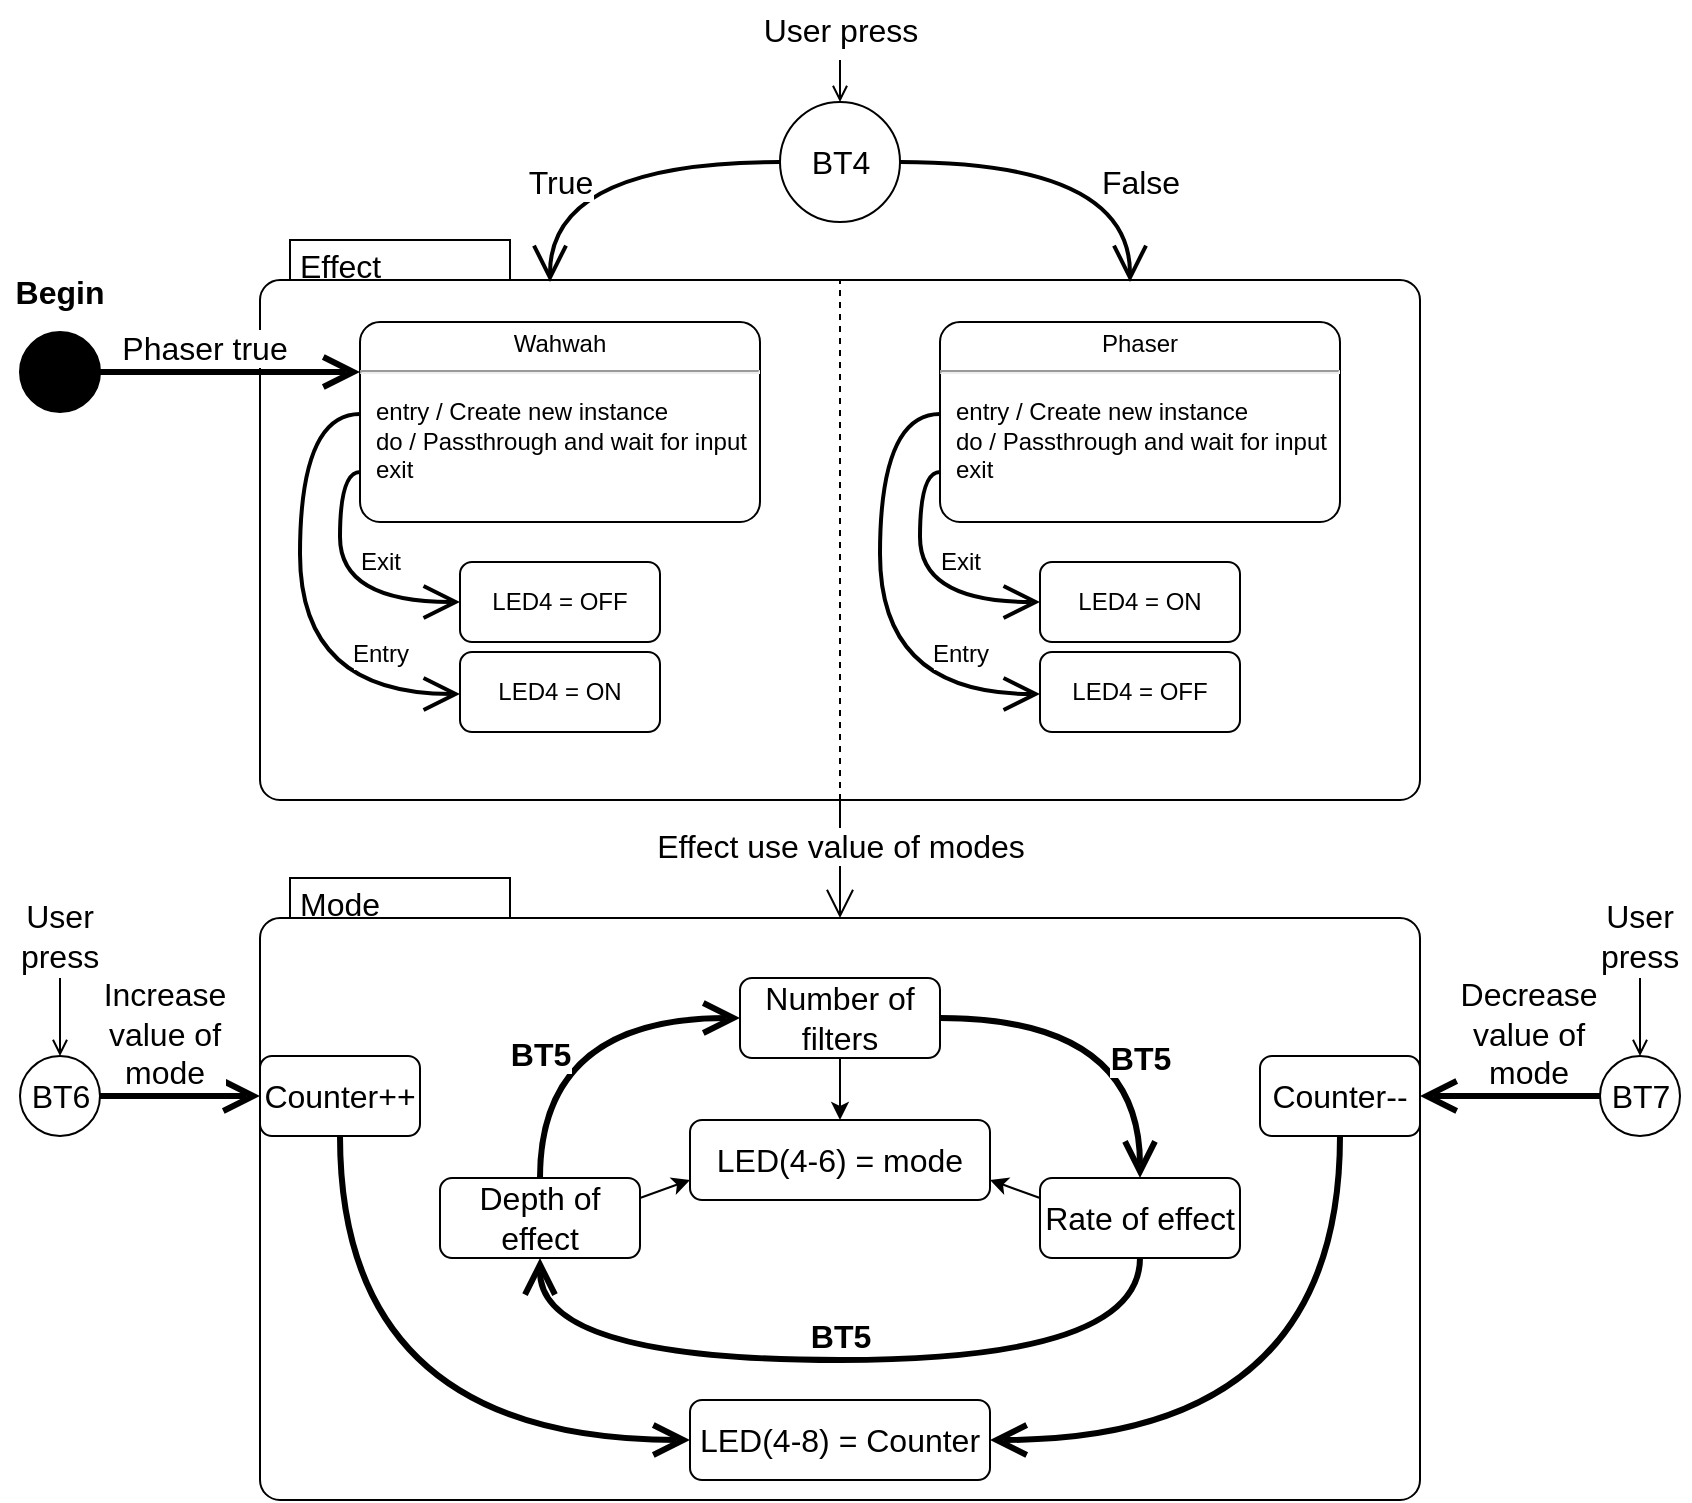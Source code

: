 <mxfile version="21.3.7" type="github">
  <diagram name="Page-1" id="avLiX0-ZLgYI8EXi2qUj">
    <mxGraphModel dx="1148" dy="1041" grid="1" gridSize="10" guides="1" tooltips="1" connect="1" arrows="1" fold="1" page="1" pageScale="1" pageWidth="1169" pageHeight="827" math="0" shadow="0">
      <root>
        <mxCell id="0" />
        <mxCell id="1" parent="0" />
        <mxCell id="FEn8FtpyVpgcIujweO89-69" value="Effect" style="shape=mxgraph.sysml.compState;html=1;align=left;verticalAlign=top;spacingTop=-3;spacingLeft=18;fontSize=16;" vertex="1" parent="1">
          <mxGeometry x="270" y="180" width="580" height="280" as="geometry" />
        </mxCell>
        <mxCell id="FEn8FtpyVpgcIujweO89-50" value="Mode" style="shape=mxgraph.sysml.compState;html=1;align=left;verticalAlign=top;spacingTop=-3;spacingLeft=18;fontSize=16;" vertex="1" parent="1">
          <mxGeometry x="270" y="499" width="580" height="311" as="geometry" />
        </mxCell>
        <mxCell id="FEn8FtpyVpgcIujweO89-2" value="&lt;p style=&quot;margin: 4px 0px 0px; text-align: center; font-size: 12px;&quot;&gt;Wahwah&lt;/p&gt;&lt;hr style=&quot;font-size: 12px;&quot;&gt;&lt;p style=&quot;font-size: 12px;&quot;&gt;&lt;/p&gt;&lt;p style=&quot;margin: 0px 0px 0px 8px; text-align: left; font-size: 12px;&quot;&gt;entry / Create new instance&lt;br style=&quot;font-size: 12px;&quot;&gt;do / Passthrough and wait for input&lt;br style=&quot;font-size: 12px;&quot;&gt;exit&amp;nbsp;&lt;/p&gt;" style="shape=mxgraph.sysml.simpleState;html=1;overflow=fill;whiteSpace=wrap;align=center;fontSize=12;" vertex="1" parent="1">
          <mxGeometry x="320" y="221" width="200" height="100" as="geometry" />
        </mxCell>
        <mxCell id="FEn8FtpyVpgcIujweO89-3" value="" style="shape=ellipse;html=1;fillColor=strokeColor;fontSize=16;fontColor=#ffffff;" vertex="1" parent="1">
          <mxGeometry x="150" y="226" width="40" height="40" as="geometry" />
        </mxCell>
        <mxCell id="FEn8FtpyVpgcIujweO89-4" value="&lt;b style=&quot;font-size: 16px;&quot;&gt;Begin&lt;/b&gt;" style="text;html=1;strokeColor=none;fillColor=none;align=center;verticalAlign=middle;whiteSpace=wrap;rounded=0;fontSize=16;" vertex="1" parent="1">
          <mxGeometry x="140" y="191" width="60" height="30" as="geometry" />
        </mxCell>
        <mxCell id="FEn8FtpyVpgcIujweO89-5" value="Phaser true" style="edgeStyle=none;html=1;endArrow=open;endSize=12;strokeWidth=3;verticalAlign=bottom;rounded=0;exitX=1;exitY=0.5;exitDx=0;exitDy=0;entryX=0;entryY=0.25;entryDx=0;entryDy=0;entryPerimeter=0;fontSize=16;" edge="1" parent="1" source="FEn8FtpyVpgcIujweO89-3" target="FEn8FtpyVpgcIujweO89-2">
          <mxGeometry x="-0.2" width="160" relative="1" as="geometry">
            <mxPoint x="230" y="351" as="sourcePoint" />
            <mxPoint x="390" y="351" as="targetPoint" />
            <mxPoint as="offset" />
          </mxGeometry>
        </mxCell>
        <mxCell id="FEn8FtpyVpgcIujweO89-10" style="edgeStyle=orthogonalEdgeStyle;orthogonalLoop=1;jettySize=auto;html=1;exitX=1;exitY=0.5;exitDx=0;exitDy=0;entryX=0.75;entryY=0;entryDx=0;entryDy=20;entryPerimeter=0;curved=1;endArrow=open;endFill=0;targetPerimeterSpacing=0;endSize=14;strokeWidth=2;fontSize=16;" edge="1" parent="1" source="FEn8FtpyVpgcIujweO89-8">
          <mxGeometry relative="1" as="geometry">
            <mxPoint x="705" y="201" as="targetPoint" />
            <Array as="points">
              <mxPoint x="705" y="141" />
            </Array>
          </mxGeometry>
        </mxCell>
        <mxCell id="FEn8FtpyVpgcIujweO89-17" value="False" style="edgeLabel;html=1;align=center;verticalAlign=middle;resizable=0;points=[];fontSize=16;" vertex="1" connectable="0" parent="FEn8FtpyVpgcIujweO89-10">
          <mxGeometry x="-0.224" y="-19" relative="1" as="geometry">
            <mxPoint x="52" y="-9" as="offset" />
          </mxGeometry>
        </mxCell>
        <mxCell id="FEn8FtpyVpgcIujweO89-13" style="edgeStyle=orthogonalEdgeStyle;rounded=0;orthogonalLoop=1;jettySize=auto;html=1;entryX=0.5;entryY=0;entryDx=0;entryDy=0;endArrow=open;endFill=0;exitX=0.5;exitY=1;exitDx=0;exitDy=0;fontSize=16;" edge="1" parent="1" source="FEn8FtpyVpgcIujweO89-14" target="FEn8FtpyVpgcIujweO89-8">
          <mxGeometry relative="1" as="geometry">
            <mxPoint x="560" y="71" as="sourcePoint" />
          </mxGeometry>
        </mxCell>
        <mxCell id="FEn8FtpyVpgcIujweO89-8" value="BT4" style="shape=ellipse;html=1;fontSize=16;align=center;" vertex="1" parent="1">
          <mxGeometry x="530" y="111" width="60" height="60" as="geometry" />
        </mxCell>
        <mxCell id="FEn8FtpyVpgcIujweO89-12" style="edgeStyle=orthogonalEdgeStyle;orthogonalLoop=1;jettySize=auto;html=1;exitX=0;exitY=0.5;exitDx=0;exitDy=0;entryX=0.25;entryY=0;entryDx=0;entryDy=20;entryPerimeter=0;curved=1;endArrow=open;endFill=0;targetPerimeterSpacing=0;endSize=14;strokeWidth=2;fontSize=16;" edge="1" parent="1" source="FEn8FtpyVpgcIujweO89-8">
          <mxGeometry relative="1" as="geometry">
            <mxPoint x="595" y="81" as="sourcePoint" />
            <mxPoint x="415" y="201" as="targetPoint" />
            <Array as="points">
              <mxPoint x="415" y="141" />
            </Array>
          </mxGeometry>
        </mxCell>
        <mxCell id="FEn8FtpyVpgcIujweO89-16" value="True" style="edgeLabel;html=1;align=center;verticalAlign=middle;resizable=0;points=[];fontSize=16;" vertex="1" connectable="0" parent="FEn8FtpyVpgcIujweO89-12">
          <mxGeometry x="-0.22" y="13" relative="1" as="geometry">
            <mxPoint x="-42" y="-3" as="offset" />
          </mxGeometry>
        </mxCell>
        <mxCell id="FEn8FtpyVpgcIujweO89-14" value="User press" style="text;html=1;strokeColor=none;fillColor=none;align=center;verticalAlign=middle;whiteSpace=wrap;rounded=0;fontSize=16;" vertex="1" parent="1">
          <mxGeometry x="512.5" y="60" width="95" height="30" as="geometry" />
        </mxCell>
        <mxCell id="FEn8FtpyVpgcIujweO89-18" value="LED4 = OFF" style="shape=rect;rounded=1;html=1;whiteSpace=wrap;align=center;fontSize=12;" vertex="1" parent="1">
          <mxGeometry x="370" y="341" width="100" height="40" as="geometry" />
        </mxCell>
        <mxCell id="FEn8FtpyVpgcIujweO89-21" style="edgeStyle=orthogonalEdgeStyle;orthogonalLoop=1;jettySize=auto;html=1;exitX=0;exitY=0.75;exitDx=0;exitDy=0;entryX=0;entryY=0.5;entryDx=0;entryDy=0;curved=1;endArrow=open;endFill=0;targetPerimeterSpacing=0;endSize=14;strokeWidth=2;exitPerimeter=0;fontSize=12;" edge="1" parent="1" source="FEn8FtpyVpgcIujweO89-2" target="FEn8FtpyVpgcIujweO89-18">
          <mxGeometry relative="1" as="geometry">
            <mxPoint x="550" y="81" as="sourcePoint" />
            <mxPoint x="435" y="171" as="targetPoint" />
            <Array as="points">
              <mxPoint x="310" y="296" />
              <mxPoint x="310" y="361" />
            </Array>
          </mxGeometry>
        </mxCell>
        <mxCell id="FEn8FtpyVpgcIujweO89-22" value="Exit" style="edgeLabel;html=1;align=center;verticalAlign=middle;resizable=0;points=[];fontSize=12;" vertex="1" connectable="0" parent="FEn8FtpyVpgcIujweO89-21">
          <mxGeometry x="-0.22" y="13" relative="1" as="geometry">
            <mxPoint x="7" y="2" as="offset" />
          </mxGeometry>
        </mxCell>
        <mxCell id="FEn8FtpyVpgcIujweO89-24" value="LED4 = ON" style="shape=rect;rounded=1;html=1;whiteSpace=wrap;align=center;fontSize=12;" vertex="1" parent="1">
          <mxGeometry x="370" y="386" width="100" height="40" as="geometry" />
        </mxCell>
        <mxCell id="FEn8FtpyVpgcIujweO89-25" style="edgeStyle=orthogonalEdgeStyle;orthogonalLoop=1;jettySize=auto;html=1;exitX=0;exitY=0.5;exitDx=0;exitDy=0;entryX=0;entryY=0.5;entryDx=0;entryDy=0;curved=1;endArrow=open;endFill=0;targetPerimeterSpacing=0;endSize=14;strokeWidth=2;exitPerimeter=0;fontSize=12;" edge="1" parent="1">
          <mxGeometry relative="1" as="geometry">
            <mxPoint x="320" y="267" as="sourcePoint" />
            <mxPoint x="370" y="407" as="targetPoint" />
            <Array as="points">
              <mxPoint x="290" y="267" />
              <mxPoint x="290" y="407" />
            </Array>
          </mxGeometry>
        </mxCell>
        <mxCell id="FEn8FtpyVpgcIujweO89-26" value="Entry" style="edgeLabel;html=1;align=center;verticalAlign=middle;resizable=0;points=[];fontSize=12;" vertex="1" connectable="0" parent="FEn8FtpyVpgcIujweO89-25">
          <mxGeometry x="-0.22" y="13" relative="1" as="geometry">
            <mxPoint x="27" y="52" as="offset" />
          </mxGeometry>
        </mxCell>
        <mxCell id="FEn8FtpyVpgcIujweO89-27" value="&lt;p style=&quot;margin: 4px 0px 0px; text-align: center; font-size: 12px;&quot;&gt;Phaser&lt;/p&gt;&lt;hr style=&quot;font-size: 12px;&quot;&gt;&lt;p style=&quot;font-size: 12px;&quot;&gt;&lt;/p&gt;&lt;p style=&quot;margin: 0px 0px 0px 8px; text-align: left; font-size: 12px;&quot;&gt;entry / Create new instance&lt;br style=&quot;font-size: 12px;&quot;&gt;do / Passthrough and wait for input&lt;br style=&quot;font-size: 12px;&quot;&gt;exit&amp;nbsp;&lt;/p&gt;" style="shape=mxgraph.sysml.simpleState;html=1;overflow=fill;whiteSpace=wrap;align=center;fontSize=12;" vertex="1" parent="1">
          <mxGeometry x="610" y="221" width="200" height="100" as="geometry" />
        </mxCell>
        <mxCell id="FEn8FtpyVpgcIujweO89-28" value="LED4 = ON" style="shape=rect;rounded=1;html=1;whiteSpace=wrap;align=center;fontSize=12;" vertex="1" parent="1">
          <mxGeometry x="660" y="341" width="100" height="40" as="geometry" />
        </mxCell>
        <mxCell id="FEn8FtpyVpgcIujweO89-29" style="edgeStyle=orthogonalEdgeStyle;orthogonalLoop=1;jettySize=auto;html=1;exitX=0;exitY=0.75;exitDx=0;exitDy=0;entryX=0;entryY=0.5;entryDx=0;entryDy=0;curved=1;endArrow=open;endFill=0;targetPerimeterSpacing=0;endSize=14;strokeWidth=2;exitPerimeter=0;fontSize=12;" edge="1" parent="1" source="FEn8FtpyVpgcIujweO89-27" target="FEn8FtpyVpgcIujweO89-28">
          <mxGeometry relative="1" as="geometry">
            <mxPoint x="840" y="81" as="sourcePoint" />
            <mxPoint x="725" y="171" as="targetPoint" />
            <Array as="points">
              <mxPoint x="600" y="296" />
              <mxPoint x="600" y="361" />
            </Array>
          </mxGeometry>
        </mxCell>
        <mxCell id="FEn8FtpyVpgcIujweO89-30" value="Exit" style="edgeLabel;html=1;align=center;verticalAlign=middle;resizable=0;points=[];fontSize=12;" vertex="1" connectable="0" parent="FEn8FtpyVpgcIujweO89-29">
          <mxGeometry x="-0.22" y="13" relative="1" as="geometry">
            <mxPoint x="7" y="2" as="offset" />
          </mxGeometry>
        </mxCell>
        <mxCell id="FEn8FtpyVpgcIujweO89-31" value="LED4 = OFF" style="shape=rect;rounded=1;html=1;whiteSpace=wrap;align=center;fontSize=12;" vertex="1" parent="1">
          <mxGeometry x="660" y="386" width="100" height="40" as="geometry" />
        </mxCell>
        <mxCell id="FEn8FtpyVpgcIujweO89-32" style="edgeStyle=orthogonalEdgeStyle;orthogonalLoop=1;jettySize=auto;html=1;exitX=0;exitY=0.5;exitDx=0;exitDy=0;entryX=0;entryY=0.5;entryDx=0;entryDy=0;curved=1;endArrow=open;endFill=0;targetPerimeterSpacing=0;endSize=14;strokeWidth=2;exitPerimeter=0;fontSize=12;" edge="1" parent="1">
          <mxGeometry relative="1" as="geometry">
            <mxPoint x="610" y="267" as="sourcePoint" />
            <mxPoint x="660" y="407" as="targetPoint" />
            <Array as="points">
              <mxPoint x="580" y="267" />
              <mxPoint x="580" y="407" />
            </Array>
          </mxGeometry>
        </mxCell>
        <mxCell id="FEn8FtpyVpgcIujweO89-33" value="Entry" style="edgeLabel;html=1;align=center;verticalAlign=middle;resizable=0;points=[];fontSize=12;" vertex="1" connectable="0" parent="FEn8FtpyVpgcIujweO89-32">
          <mxGeometry x="-0.22" y="13" relative="1" as="geometry">
            <mxPoint x="27" y="52" as="offset" />
          </mxGeometry>
        </mxCell>
        <mxCell id="FEn8FtpyVpgcIujweO89-37" value="" style="edgeStyle=elbowEdgeStyle;html=1;elbow=horizontal;align=right;verticalAlign=bottom;rounded=0;labelBackgroundColor=none;endArrow=open;endSize=12;exitX=0.5;exitY=1;exitDx=0;exitDy=0;exitPerimeter=0;entryX=0.5;entryY=0;entryDx=0;entryDy=20;entryPerimeter=0;fontSize=16;" edge="1" target="FEn8FtpyVpgcIujweO89-50" parent="1" source="FEn8FtpyVpgcIujweO89-69">
          <mxGeometry relative="1" as="geometry">
            <mxPoint x="705" y="451" as="sourcePoint" />
            <mxPoint x="560" y="501.0" as="targetPoint" />
            <Array as="points">
              <mxPoint x="560" y="471" />
            </Array>
          </mxGeometry>
        </mxCell>
        <mxCell id="FEn8FtpyVpgcIujweO89-60" value="Effect use value of modes" style="edgeLabel;html=1;align=center;verticalAlign=middle;resizable=0;points=[];fontSize=16;" vertex="1" connectable="0" parent="FEn8FtpyVpgcIujweO89-37">
          <mxGeometry x="0.607" y="-3" relative="1" as="geometry">
            <mxPoint x="3" y="-25" as="offset" />
          </mxGeometry>
        </mxCell>
        <mxCell id="FEn8FtpyVpgcIujweO89-72" style="rounded=0;orthogonalLoop=1;jettySize=auto;html=1;exitX=1;exitY=0.25;exitDx=0;exitDy=0;entryX=0;entryY=0.75;entryDx=0;entryDy=0;" edge="1" parent="1" source="FEn8FtpyVpgcIujweO89-42" target="FEn8FtpyVpgcIujweO89-71">
          <mxGeometry relative="1" as="geometry" />
        </mxCell>
        <mxCell id="FEn8FtpyVpgcIujweO89-42" value="Depth of effect" style="shape=rect;rounded=1;html=1;whiteSpace=wrap;align=center;fontSize=16;" vertex="1" parent="1">
          <mxGeometry x="360" y="649" width="100" height="40" as="geometry" />
        </mxCell>
        <mxCell id="FEn8FtpyVpgcIujweO89-45" style="edgeStyle=orthogonalEdgeStyle;rounded=0;orthogonalLoop=1;jettySize=auto;html=1;entryX=0.5;entryY=0;entryDx=0;entryDy=0;endArrow=open;endFill=0;exitX=0.5;exitY=1;exitDx=0;exitDy=0;fontSize=16;" edge="1" parent="1" source="FEn8FtpyVpgcIujweO89-47" target="FEn8FtpyVpgcIujweO89-46">
          <mxGeometry relative="1" as="geometry">
            <mxPoint x="130" y="569" as="sourcePoint" />
            <Array as="points" />
          </mxGeometry>
        </mxCell>
        <mxCell id="FEn8FtpyVpgcIujweO89-46" value="BT6" style="shape=ellipse;html=1;fontSize=16;align=center;" vertex="1" parent="1">
          <mxGeometry x="150" y="588" width="40" height="40" as="geometry" />
        </mxCell>
        <mxCell id="FEn8FtpyVpgcIujweO89-47" value="User press" style="text;html=1;strokeColor=none;fillColor=none;align=center;verticalAlign=middle;whiteSpace=wrap;rounded=0;fontSize=16;" vertex="1" parent="1">
          <mxGeometry x="145" y="506" width="50" height="43" as="geometry" />
        </mxCell>
        <mxCell id="FEn8FtpyVpgcIujweO89-74" style="edgeStyle=orthogonalEdgeStyle;rounded=0;orthogonalLoop=1;jettySize=auto;html=1;exitX=0.5;exitY=1;exitDx=0;exitDy=0;entryX=0.5;entryY=0;entryDx=0;entryDy=0;" edge="1" parent="1" source="FEn8FtpyVpgcIujweO89-48" target="FEn8FtpyVpgcIujweO89-71">
          <mxGeometry relative="1" as="geometry" />
        </mxCell>
        <mxCell id="FEn8FtpyVpgcIujweO89-48" value="Number of filters" style="shape=rect;rounded=1;html=1;whiteSpace=wrap;align=center;fontSize=16;" vertex="1" parent="1">
          <mxGeometry x="510" y="549" width="100" height="40" as="geometry" />
        </mxCell>
        <mxCell id="FEn8FtpyVpgcIujweO89-49" value="Rate of effect" style="shape=rect;rounded=1;html=1;whiteSpace=wrap;align=center;fontSize=16;" vertex="1" parent="1">
          <mxGeometry x="660" y="649" width="100" height="40" as="geometry" />
        </mxCell>
        <mxCell id="FEn8FtpyVpgcIujweO89-52" value="Increase&lt;br style=&quot;border-color: var(--border-color); font-size: 16px;&quot;&gt;value of&lt;br style=&quot;border-color: var(--border-color); font-size: 16px;&quot;&gt;mode" style="edgeStyle=none;html=1;endArrow=open;endSize=12;strokeWidth=3;verticalAlign=bottom;rounded=0;exitX=1;exitY=0.5;exitDx=0;exitDy=0;entryX=0;entryY=0.5;entryDx=0;entryDy=0;fontSize=16;" edge="1" parent="1" source="FEn8FtpyVpgcIujweO89-46" target="FEn8FtpyVpgcIujweO89-64">
          <mxGeometry x="-0.2" width="160" relative="1" as="geometry">
            <mxPoint x="200" y="607.83" as="sourcePoint" />
            <mxPoint x="330" y="607.83" as="targetPoint" />
            <mxPoint as="offset" />
          </mxGeometry>
        </mxCell>
        <mxCell id="FEn8FtpyVpgcIujweO89-53" value="&lt;b style=&quot;font-size: 16px;&quot;&gt;BT5&lt;/b&gt;" style="edgeStyle=orthogonalEdgeStyle;html=1;endArrow=open;endSize=12;strokeWidth=3;verticalAlign=bottom;rounded=0;exitX=1;exitY=0.5;exitDx=0;exitDy=0;entryX=0.5;entryY=0;entryDx=0;entryDy=0;curved=1;fontSize=16;" edge="1" parent="1" source="FEn8FtpyVpgcIujweO89-48" target="FEn8FtpyVpgcIujweO89-49">
          <mxGeometry x="0.46" width="160" relative="1" as="geometry">
            <mxPoint x="185" y="588" as="sourcePoint" />
            <mxPoint x="275" y="589" as="targetPoint" />
            <mxPoint as="offset" />
          </mxGeometry>
        </mxCell>
        <mxCell id="FEn8FtpyVpgcIujweO89-54" value="&lt;b style=&quot;font-size: 16px;&quot;&gt;BT5&lt;/b&gt;" style="edgeStyle=orthogonalEdgeStyle;html=1;endArrow=open;endSize=12;strokeWidth=3;verticalAlign=bottom;rounded=0;exitX=0.5;exitY=1;exitDx=0;exitDy=0;entryX=0.5;entryY=1;entryDx=0;entryDy=0;curved=1;fontSize=16;" edge="1" parent="1" source="FEn8FtpyVpgcIujweO89-49" target="FEn8FtpyVpgcIujweO89-42">
          <mxGeometry width="160" relative="1" as="geometry">
            <mxPoint x="615" y="579" as="sourcePoint" />
            <mxPoint x="715" y="639" as="targetPoint" />
            <mxPoint as="offset" />
            <Array as="points">
              <mxPoint x="710" y="740" />
              <mxPoint x="410" y="740" />
            </Array>
          </mxGeometry>
        </mxCell>
        <mxCell id="FEn8FtpyVpgcIujweO89-55" value="&lt;b style=&quot;font-size: 16px;&quot;&gt;BT5&lt;/b&gt;" style="edgeStyle=orthogonalEdgeStyle;html=1;endArrow=open;endSize=12;strokeWidth=3;verticalAlign=bottom;rounded=0;exitX=0.5;exitY=0;exitDx=0;exitDy=0;entryX=0;entryY=0.5;entryDx=0;entryDy=0;curved=1;fontSize=16;" edge="1" parent="1" source="FEn8FtpyVpgcIujweO89-42" target="FEn8FtpyVpgcIujweO89-48">
          <mxGeometry x="-0.444" width="160" relative="1" as="geometry">
            <mxPoint x="715" y="679" as="sourcePoint" />
            <mxPoint x="425" y="679" as="targetPoint" />
            <mxPoint as="offset" />
            <Array as="points">
              <mxPoint x="410" y="569" />
            </Array>
          </mxGeometry>
        </mxCell>
        <mxCell id="FEn8FtpyVpgcIujweO89-56" style="edgeStyle=orthogonalEdgeStyle;rounded=0;orthogonalLoop=1;jettySize=auto;html=1;entryX=0.5;entryY=0;entryDx=0;entryDy=0;endArrow=open;endFill=0;exitX=0.5;exitY=1;exitDx=0;exitDy=0;fontSize=16;" edge="1" parent="1" source="FEn8FtpyVpgcIujweO89-58" target="FEn8FtpyVpgcIujweO89-57">
          <mxGeometry relative="1" as="geometry">
            <mxPoint x="885" y="569" as="sourcePoint" />
            <Array as="points" />
          </mxGeometry>
        </mxCell>
        <mxCell id="FEn8FtpyVpgcIujweO89-57" value="BT7" style="shape=ellipse;html=1;fontSize=16;align=center;" vertex="1" parent="1">
          <mxGeometry x="940" y="588" width="40" height="40" as="geometry" />
        </mxCell>
        <mxCell id="FEn8FtpyVpgcIujweO89-58" value="User press" style="text;html=1;strokeColor=none;fillColor=none;align=center;verticalAlign=middle;whiteSpace=wrap;rounded=0;fontSize=16;" vertex="1" parent="1">
          <mxGeometry x="935" y="506" width="50" height="43" as="geometry" />
        </mxCell>
        <mxCell id="FEn8FtpyVpgcIujweO89-59" value="Decrease&lt;br style=&quot;font-size: 16px;&quot;&gt;value of&lt;br style=&quot;font-size: 16px;&quot;&gt;mode" style="edgeStyle=none;html=1;endArrow=open;endSize=12;strokeWidth=3;verticalAlign=bottom;rounded=0;exitX=0;exitY=0.5;exitDx=0;exitDy=0;fontSize=16;" edge="1" parent="1" source="FEn8FtpyVpgcIujweO89-57">
          <mxGeometry x="-0.205" width="160" relative="1" as="geometry">
            <mxPoint x="955" y="607.83" as="sourcePoint" />
            <mxPoint x="850" y="608" as="targetPoint" />
            <mxPoint as="offset" />
          </mxGeometry>
        </mxCell>
        <mxCell id="FEn8FtpyVpgcIujweO89-61" value="LED(4-8) = Counter" style="shape=rect;rounded=1;html=1;whiteSpace=wrap;align=center;fontSize=16;" vertex="1" parent="1">
          <mxGeometry x="485" y="760" width="150" height="40" as="geometry" />
        </mxCell>
        <mxCell id="FEn8FtpyVpgcIujweO89-64" value="Counter++" style="shape=rect;rounded=1;html=1;whiteSpace=wrap;align=center;fontSize=16;" vertex="1" parent="1">
          <mxGeometry x="270" y="588" width="80" height="40" as="geometry" />
        </mxCell>
        <mxCell id="FEn8FtpyVpgcIujweO89-65" value="Counter--" style="shape=rect;rounded=1;html=1;whiteSpace=wrap;align=center;fontSize=16;" vertex="1" parent="1">
          <mxGeometry x="770" y="588" width="80" height="40" as="geometry" />
        </mxCell>
        <mxCell id="FEn8FtpyVpgcIujweO89-66" value="" style="edgeStyle=orthogonalEdgeStyle;html=1;endArrow=open;endSize=12;strokeWidth=3;verticalAlign=bottom;rounded=0;exitX=0.5;exitY=1;exitDx=0;exitDy=0;entryX=1;entryY=0.5;entryDx=0;entryDy=0;curved=1;fontSize=16;" edge="1" parent="1" source="FEn8FtpyVpgcIujweO89-65" target="FEn8FtpyVpgcIujweO89-61">
          <mxGeometry x="0.0" y="-10" width="160" relative="1" as="geometry">
            <mxPoint x="715" y="639" as="sourcePoint" />
            <mxPoint x="615" y="579" as="targetPoint" />
            <mxPoint as="offset" />
          </mxGeometry>
        </mxCell>
        <mxCell id="FEn8FtpyVpgcIujweO89-67" value="" style="edgeStyle=orthogonalEdgeStyle;html=1;endArrow=open;endSize=12;strokeWidth=3;verticalAlign=bottom;rounded=0;exitX=0.5;exitY=1;exitDx=0;exitDy=0;entryX=0;entryY=0.5;entryDx=0;entryDy=0;curved=1;fontSize=16;" edge="1" parent="1" source="FEn8FtpyVpgcIujweO89-64" target="FEn8FtpyVpgcIujweO89-61">
          <mxGeometry x="-0.001" y="-10" width="160" relative="1" as="geometry">
            <mxPoint x="625" y="589" as="sourcePoint" />
            <mxPoint x="725" y="649" as="targetPoint" />
            <mxPoint as="offset" />
          </mxGeometry>
        </mxCell>
        <mxCell id="FEn8FtpyVpgcIujweO89-70" value="" style="endArrow=none;dashed=1;html=1;rounded=0;entryX=0.5;entryY=0;entryDx=0;entryDy=20;entryPerimeter=0;exitX=0.5;exitY=1;exitDx=0;exitDy=0;exitPerimeter=0;" edge="1" parent="1" source="FEn8FtpyVpgcIujweO89-69" target="FEn8FtpyVpgcIujweO89-69">
          <mxGeometry width="50" height="50" relative="1" as="geometry">
            <mxPoint x="520" y="380" as="sourcePoint" />
            <mxPoint x="570" y="330" as="targetPoint" />
          </mxGeometry>
        </mxCell>
        <mxCell id="FEn8FtpyVpgcIujweO89-71" value="LED(4-6) = mode" style="shape=rect;rounded=1;html=1;whiteSpace=wrap;align=center;fontSize=16;" vertex="1" parent="1">
          <mxGeometry x="485" y="620" width="150" height="40" as="geometry" />
        </mxCell>
        <mxCell id="FEn8FtpyVpgcIujweO89-73" style="rounded=0;orthogonalLoop=1;jettySize=auto;html=1;exitX=0;exitY=0.25;exitDx=0;exitDy=0;entryX=1;entryY=0.75;entryDx=0;entryDy=0;" edge="1" parent="1" source="FEn8FtpyVpgcIujweO89-49" target="FEn8FtpyVpgcIujweO89-71">
          <mxGeometry relative="1" as="geometry">
            <mxPoint x="470" y="669" as="sourcePoint" />
            <mxPoint x="495" y="649" as="targetPoint" />
          </mxGeometry>
        </mxCell>
      </root>
    </mxGraphModel>
  </diagram>
</mxfile>
